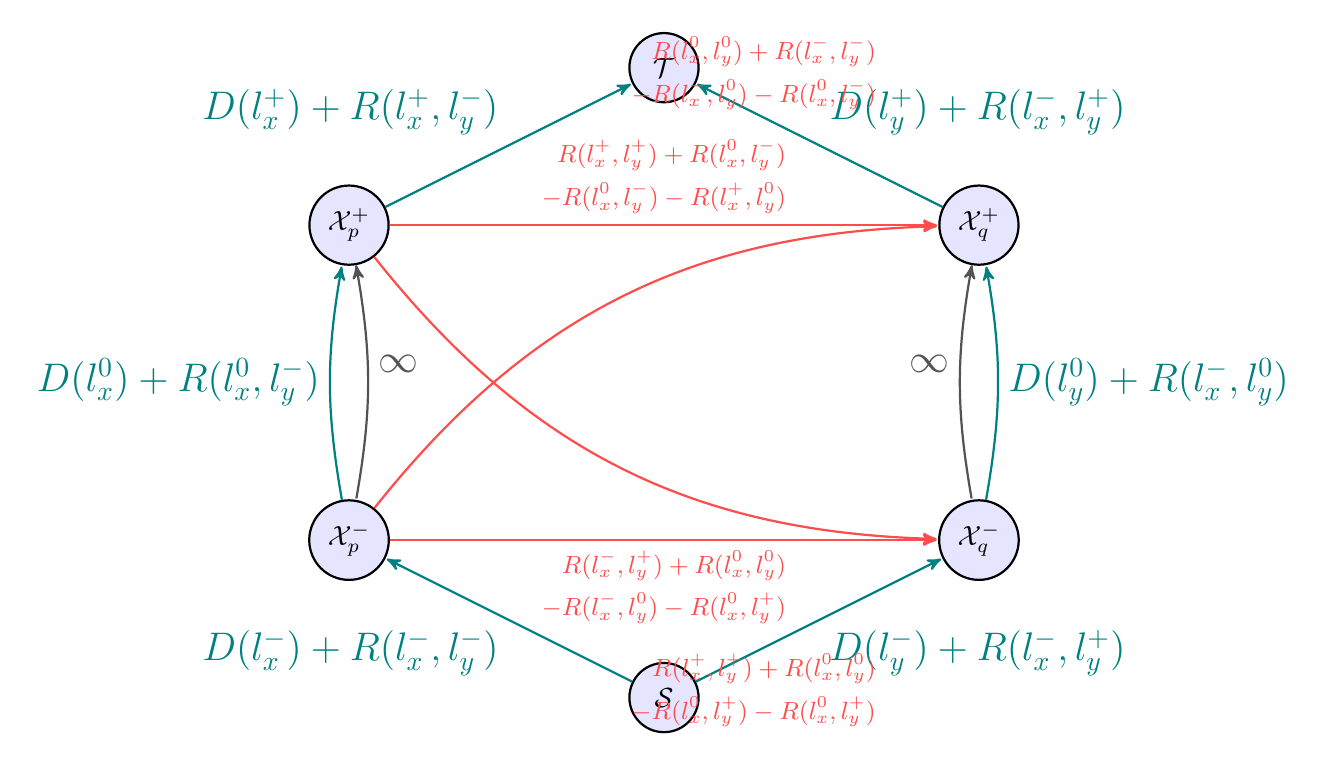 \begin{tikzpicture}[->,>=stealth',shorten >= 0.5pt,auto,node distance=3.2cm,
  thick,main node/.style={circle,fill=blue!10,draw,minimum size=25pt}]
  
  	\node[main node] at(0,0) (6) {$\mathcal{T}$};
  	\node[main node] (2) at(-4,-2) {$\mathcal{X}^{+}_p$};
  	\node[main node] (4) at(4,-2) {$\mathcal{X}^{+}_q$};
  	\node[main node] (1) at(-4,-6) {$\mathcal{X}^{-}_p$};
  	\node[main node] (3) at(4,-6) {$\mathcal{X}^{-}_q$};
  	\node[main node] (5) at(0,-8) {$\mathcal{S}$};
  	
  	\path[->,every node/.style={font=\sffamily\Large},teal] 	
	(5) edge node [below left] {$D(l_x^-)+R(l_x^-,l_y^-)$} (1)
  	(5) edge node [below right] {$D(l_y^-)+R(l_x^-,l_y^+)$} (3)
  	(1) edge [bend left=10] node [left] {$D(l_x^0)+R(l_x^0,l_y^-)$} (2) 
  	(3) edge [bend right=10] node [right] {$D(l_y^0)+R(l_x^-,l_y^0)$} (4)
  	(2)	edge node [above left] {$D(l_x^+)+R(l_x^+,l_y^-)$} (6)
  	(4) edge node [above right] {$D(l_y^+)+R(l_x^-,l_y^+)$} (6);
  		
  	
  	\path[<-,every node/.style={font=\sffamily\Large},darkgray!90]
  	(2) edge [bend left=10] node [above right] {$\infty$} (1)
  	(4) edge [bend right=10] node [above left] {$\infty$} (3);  	

  	\path[->,every node/.style={font=\sffamily\small},red!70]
  	(1) edge node [below] {\small $\begin{aligned}R(l_x^-,l_y^+)+R(l_x^0,l_y^0) \\ -R(l_x^-,l_y^0)-R(l_x^0,l_y^+) \end{aligned}$} (3)
  	    edge [bend left=25] node [below=5, right] {\small $\begin{aligned}R(l_x^+,l_y^+)+R(l_x^0,l_y^0) \\ -R(l_x^0,l_y^+)-R(l_x^0,l_y^+) \end{aligned}$} (4)
  	(2)	edge [bend right=25]  node [above=5,right] {\small $\begin{aligned}R(l_x^0,l_y^0)+R(l_x^-,l_y^-) \\ -R(l_x^-,l_y^0)-R(l_x^0,l_y^-) \end{aligned}$} (3)
  		edge node [above] {\small $\begin{aligned}R(l_x^+,l_y^+)+R(l_x^0,l_y^-) \\ -R(l_x^0,l_y^-)-R(l_x^+,l_y^0) \end{aligned}$} (4);
  		
\end{tikzpicture}
